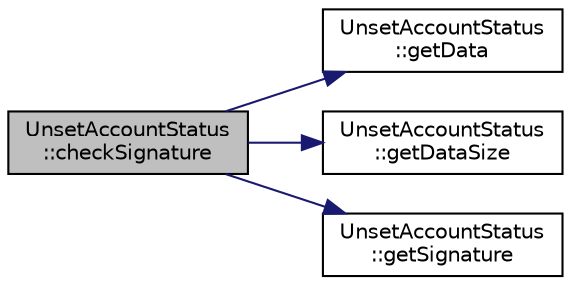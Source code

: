 digraph "UnsetAccountStatus::checkSignature"
{
  edge [fontname="Helvetica",fontsize="10",labelfontname="Helvetica",labelfontsize="10"];
  node [fontname="Helvetica",fontsize="10",shape=record];
  rankdir="LR";
  Node0 [label="UnsetAccountStatus\l::checkSignature",height=0.2,width=0.4,color="black", fillcolor="grey75", style="filled", fontcolor="black"];
  Node0 -> Node1 [color="midnightblue",fontsize="10",style="solid",fontname="Helvetica"];
  Node1 [label="UnsetAccountStatus\l::getData",height=0.2,width=0.4,color="black", fillcolor="white", style="filled",URL="$class_unset_account_status.html#a8a8321c47566f2626ccd0541bc4923af",tooltip="Get pointer to command data structure. "];
  Node0 -> Node2 [color="midnightblue",fontsize="10",style="solid",fontname="Helvetica"];
  Node2 [label="UnsetAccountStatus\l::getDataSize",height=0.2,width=0.4,color="black", fillcolor="white", style="filled",URL="$class_unset_account_status.html#a2b132e340599418e88820dc7686dae68",tooltip="Get data struct size. Without signature. "];
  Node0 -> Node3 [color="midnightblue",fontsize="10",style="solid",fontname="Helvetica"];
  Node3 [label="UnsetAccountStatus\l::getSignature",height=0.2,width=0.4,color="black", fillcolor="white", style="filled",URL="$class_unset_account_status.html#a79d36aff6a53cb364b243cc0e0a1ed21",tooltip="Get pointer to signature data. "];
}
